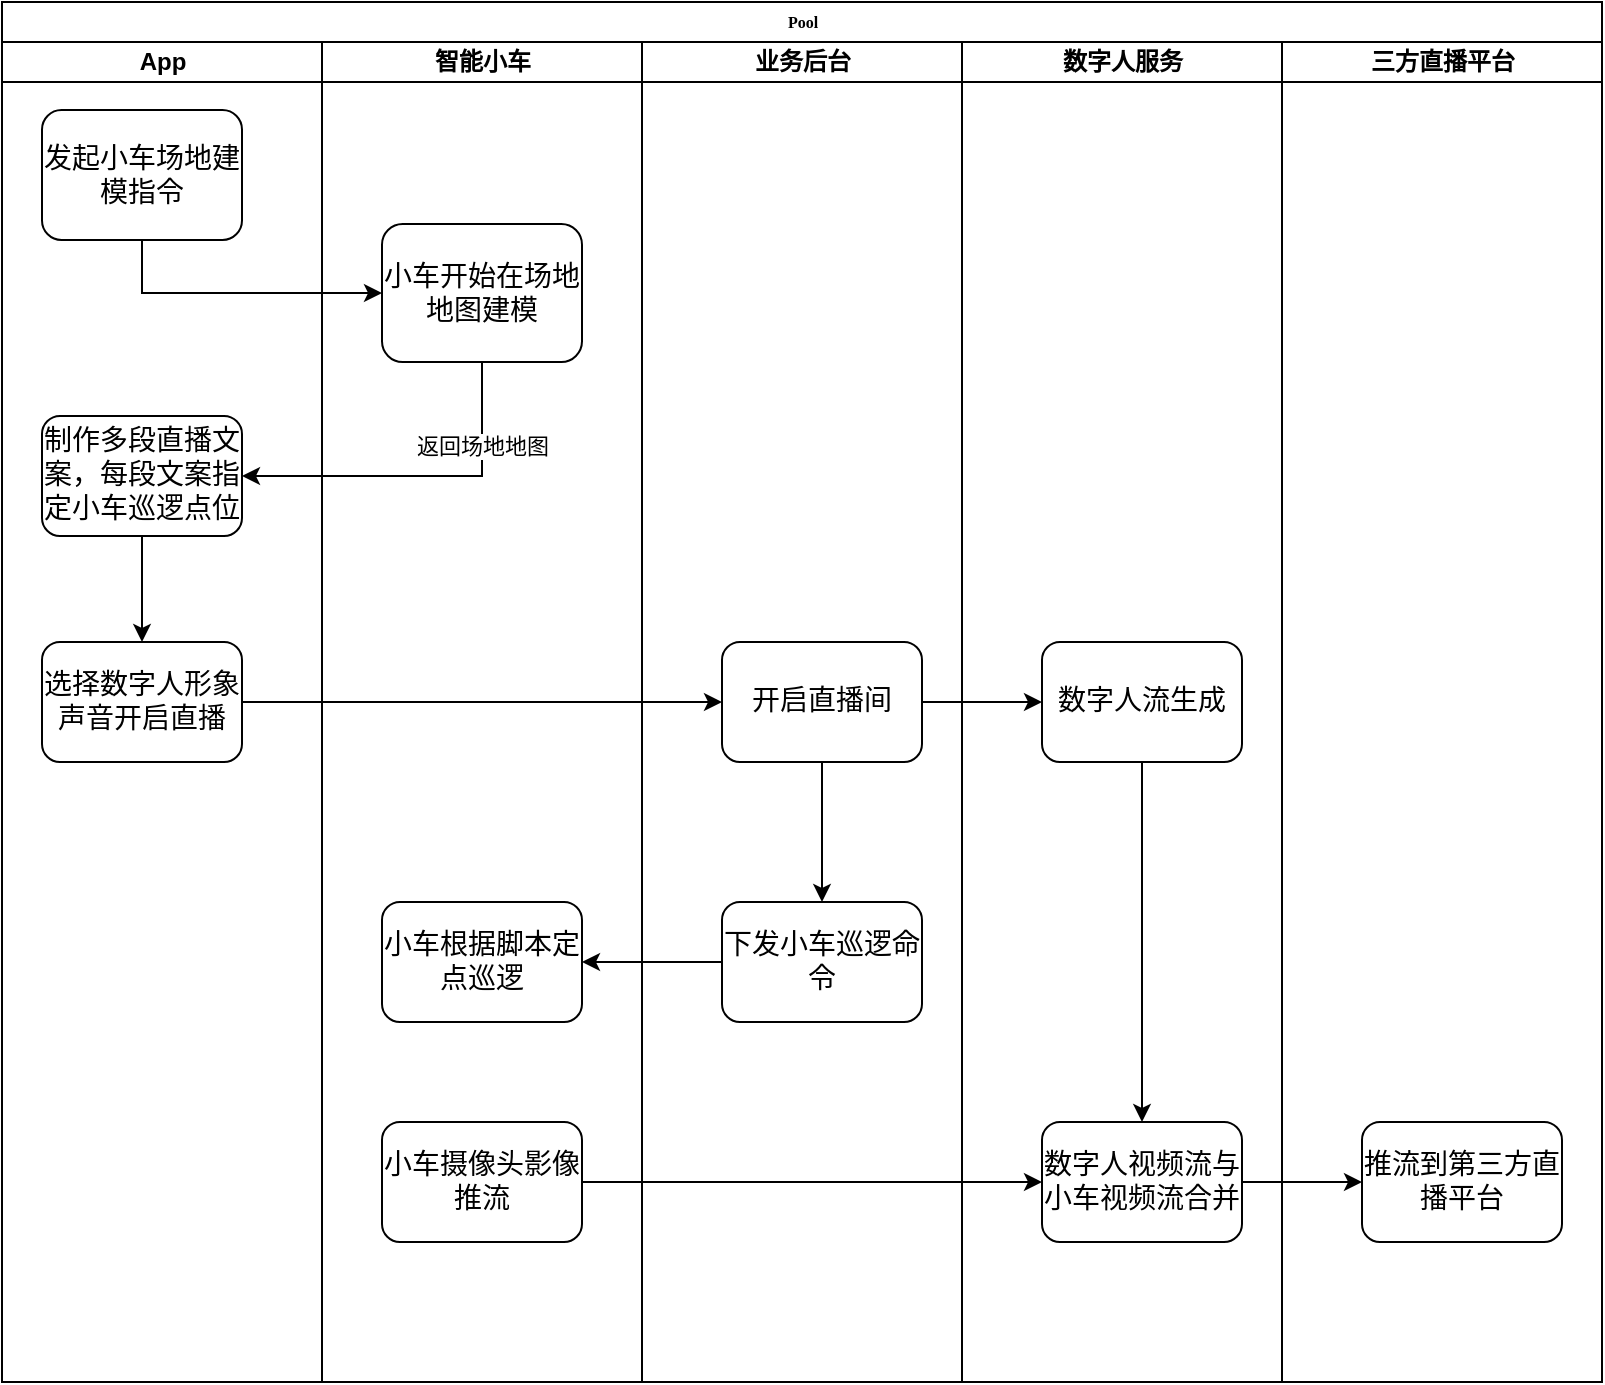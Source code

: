 <mxfile version="24.7.6">
  <diagram name="Page-1" id="74e2e168-ea6b-b213-b513-2b3c1d86103e">
    <mxGraphModel dx="919" dy="1431" grid="1" gridSize="10" guides="1" tooltips="1" connect="1" arrows="1" fold="1" page="1" pageScale="1" pageWidth="1100" pageHeight="850" background="none" math="0" shadow="0">
      <root>
        <mxCell id="0" />
        <mxCell id="1" parent="0" />
        <mxCell id="77e6c97f196da883-1" value="Pool" style="swimlane;html=1;childLayout=stackLayout;startSize=20;rounded=0;shadow=0;labelBackgroundColor=none;strokeWidth=1;fontFamily=Verdana;fontSize=8;align=center;" parent="1" vertex="1">
          <mxGeometry x="70" y="-110" width="800" height="690" as="geometry">
            <mxRectangle x="70" y="40" width="60" height="20" as="alternateBounds" />
          </mxGeometry>
        </mxCell>
        <mxCell id="77e6c97f196da883-2" value="App" style="swimlane;html=1;startSize=20;" parent="77e6c97f196da883-1" vertex="1">
          <mxGeometry y="20" width="160" height="670" as="geometry" />
        </mxCell>
        <mxCell id="77e6c97f196da883-8" value="&lt;font style=&quot;font-size: 14px;&quot;&gt;发起小车场地建模指令&lt;/font&gt;" style="rounded=1;whiteSpace=wrap;html=1;shadow=0;labelBackgroundColor=none;strokeWidth=1;fontFamily=Verdana;fontSize=8;align=center;" parent="77e6c97f196da883-2" vertex="1">
          <mxGeometry x="20" y="34" width="100" height="65" as="geometry" />
        </mxCell>
        <mxCell id="seb6zSkZ8uJEWK3e91Ww-20" value="" style="edgeStyle=orthogonalEdgeStyle;rounded=0;orthogonalLoop=1;jettySize=auto;html=1;entryX=0.5;entryY=0;entryDx=0;entryDy=0;" parent="77e6c97f196da883-2" source="seb6zSkZ8uJEWK3e91Ww-8" target="seb6zSkZ8uJEWK3e91Ww-26" edge="1">
          <mxGeometry relative="1" as="geometry">
            <mxPoint x="70" y="305" as="targetPoint" />
          </mxGeometry>
        </mxCell>
        <mxCell id="seb6zSkZ8uJEWK3e91Ww-8" value="&lt;span style=&quot;font-size: 14px;&quot;&gt;制作多段直播文案，&lt;/span&gt;&lt;span style=&quot;font-size: 14px;&quot;&gt;每段文案指定小车巡逻点位&lt;/span&gt;" style="rounded=1;whiteSpace=wrap;html=1;shadow=0;labelBackgroundColor=none;strokeWidth=1;fontFamily=Verdana;fontSize=8;align=center;" parent="77e6c97f196da883-2" vertex="1">
          <mxGeometry x="20" y="187" width="100" height="60" as="geometry" />
        </mxCell>
        <mxCell id="seb6zSkZ8uJEWK3e91Ww-26" value="&lt;span style=&quot;font-size: 14px;&quot;&gt;选择数字人形象声音开启直播&lt;/span&gt;" style="rounded=1;whiteSpace=wrap;html=1;shadow=0;labelBackgroundColor=none;strokeWidth=1;fontFamily=Verdana;fontSize=8;align=center;" parent="77e6c97f196da883-2" vertex="1">
          <mxGeometry x="20" y="300" width="100" height="60" as="geometry" />
        </mxCell>
        <mxCell id="77e6c97f196da883-3" value="智能小车" style="swimlane;html=1;startSize=20;" parent="77e6c97f196da883-1" vertex="1">
          <mxGeometry x="160" y="20" width="160" height="670" as="geometry" />
        </mxCell>
        <mxCell id="seb6zSkZ8uJEWK3e91Ww-11" value="&lt;span style=&quot;font-size: 14px;&quot;&gt;小车开始在场地地图建模&lt;/span&gt;" style="rounded=1;whiteSpace=wrap;html=1;shadow=0;labelBackgroundColor=none;strokeWidth=1;fontFamily=Verdana;fontSize=8;align=center;" parent="77e6c97f196da883-3" vertex="1">
          <mxGeometry x="30" y="91" width="100" height="69" as="geometry" />
        </mxCell>
        <mxCell id="seb6zSkZ8uJEWK3e91Ww-32" value="&lt;span style=&quot;font-size: 14px;&quot;&gt;小车摄像头影像推流&lt;/span&gt;" style="rounded=1;whiteSpace=wrap;html=1;shadow=0;labelBackgroundColor=none;strokeWidth=1;fontFamily=Verdana;fontSize=8;align=center;" parent="77e6c97f196da883-3" vertex="1">
          <mxGeometry x="30" y="540" width="100" height="60" as="geometry" />
        </mxCell>
        <mxCell id="seb6zSkZ8uJEWK3e91Ww-51" value="&lt;span style=&quot;font-size: 14px;&quot;&gt;小车根据脚本定点巡逻&lt;/span&gt;" style="rounded=1;whiteSpace=wrap;html=1;shadow=0;labelBackgroundColor=none;strokeWidth=1;fontFamily=Verdana;fontSize=8;align=center;" parent="77e6c97f196da883-3" vertex="1">
          <mxGeometry x="30" y="430" width="100" height="60" as="geometry" />
        </mxCell>
        <mxCell id="77e6c97f196da883-4" value="业务后台" style="swimlane;html=1;startSize=20;" parent="77e6c97f196da883-1" vertex="1">
          <mxGeometry x="320" y="20" width="160" height="670" as="geometry" />
        </mxCell>
        <mxCell id="jhnfsxxz-ZlzMWsmoNj1-4" value="" style="edgeStyle=orthogonalEdgeStyle;rounded=0;orthogonalLoop=1;jettySize=auto;html=1;" edge="1" parent="77e6c97f196da883-4" source="seb6zSkZ8uJEWK3e91Ww-23" target="seb6zSkZ8uJEWK3e91Ww-49">
          <mxGeometry relative="1" as="geometry" />
        </mxCell>
        <mxCell id="seb6zSkZ8uJEWK3e91Ww-23" value="&lt;span style=&quot;font-size: 14px;&quot;&gt;开启直播间&lt;/span&gt;" style="rounded=1;whiteSpace=wrap;html=1;shadow=0;labelBackgroundColor=none;strokeWidth=1;fontFamily=Verdana;fontSize=8;align=center;" parent="77e6c97f196da883-4" vertex="1">
          <mxGeometry x="40" y="300" width="100" height="60" as="geometry" />
        </mxCell>
        <mxCell id="seb6zSkZ8uJEWK3e91Ww-49" value="&lt;span style=&quot;font-size: 14px;&quot;&gt;下发小车巡逻命令&lt;/span&gt;" style="rounded=1;whiteSpace=wrap;html=1;shadow=0;labelBackgroundColor=none;strokeWidth=1;fontFamily=Verdana;fontSize=8;align=center;" parent="77e6c97f196da883-4" vertex="1">
          <mxGeometry x="40" y="430" width="100" height="60" as="geometry" />
        </mxCell>
        <mxCell id="77e6c97f196da883-5" value="数字人服务" style="swimlane;html=1;startSize=20;" parent="77e6c97f196da883-1" vertex="1">
          <mxGeometry x="480" y="20" width="160" height="670" as="geometry" />
        </mxCell>
        <mxCell id="jhnfsxxz-ZlzMWsmoNj1-2" style="edgeStyle=orthogonalEdgeStyle;rounded=0;orthogonalLoop=1;jettySize=auto;html=1;exitX=0.5;exitY=1;exitDx=0;exitDy=0;" edge="1" parent="77e6c97f196da883-5" source="seb6zSkZ8uJEWK3e91Ww-29" target="seb6zSkZ8uJEWK3e91Ww-34">
          <mxGeometry relative="1" as="geometry" />
        </mxCell>
        <mxCell id="seb6zSkZ8uJEWK3e91Ww-29" value="&lt;span style=&quot;font-size: 14px;&quot;&gt;数字人流生成&lt;/span&gt;" style="rounded=1;whiteSpace=wrap;html=1;shadow=0;labelBackgroundColor=none;strokeWidth=1;fontFamily=Verdana;fontSize=8;align=center;" parent="77e6c97f196da883-5" vertex="1">
          <mxGeometry x="40" y="300" width="100" height="60" as="geometry" />
        </mxCell>
        <mxCell id="seb6zSkZ8uJEWK3e91Ww-34" value="&lt;span style=&quot;font-size: 14px;&quot;&gt;数字人视频流与小车视频流合并&lt;/span&gt;" style="rounded=1;whiteSpace=wrap;html=1;shadow=0;labelBackgroundColor=none;strokeWidth=1;fontFamily=Verdana;fontSize=8;align=center;" parent="77e6c97f196da883-5" vertex="1">
          <mxGeometry x="40" y="540" width="100" height="60" as="geometry" />
        </mxCell>
        <mxCell id="77e6c97f196da883-6" value="三方直播平台" style="swimlane;html=1;startSize=20;" parent="77e6c97f196da883-1" vertex="1">
          <mxGeometry x="640" y="20" width="160" height="670" as="geometry" />
        </mxCell>
        <mxCell id="seb6zSkZ8uJEWK3e91Ww-39" value="&lt;span style=&quot;font-size: 14px;&quot;&gt;推流到第三方直播平台&lt;/span&gt;" style="rounded=1;whiteSpace=wrap;html=1;shadow=0;labelBackgroundColor=none;strokeWidth=1;fontFamily=Verdana;fontSize=8;align=center;" parent="77e6c97f196da883-6" vertex="1">
          <mxGeometry x="40" y="540" width="100" height="60" as="geometry" />
        </mxCell>
        <mxCell id="seb6zSkZ8uJEWK3e91Ww-1" style="edgeStyle=orthogonalEdgeStyle;rounded=0;orthogonalLoop=1;jettySize=auto;html=1;exitX=0.5;exitY=1;exitDx=0;exitDy=0;entryX=0;entryY=0.5;entryDx=0;entryDy=0;" parent="77e6c97f196da883-1" source="77e6c97f196da883-8" target="seb6zSkZ8uJEWK3e91Ww-11" edge="1">
          <mxGeometry relative="1" as="geometry">
            <mxPoint x="70" y="175" as="targetPoint" />
          </mxGeometry>
        </mxCell>
        <mxCell id="seb6zSkZ8uJEWK3e91Ww-28" value="" style="edgeStyle=orthogonalEdgeStyle;rounded=0;orthogonalLoop=1;jettySize=auto;html=1;exitX=1;exitY=0.5;exitDx=0;exitDy=0;entryX=0;entryY=0.5;entryDx=0;entryDy=0;" parent="77e6c97f196da883-1" source="seb6zSkZ8uJEWK3e91Ww-26" target="seb6zSkZ8uJEWK3e91Ww-23" edge="1">
          <mxGeometry relative="1" as="geometry" />
        </mxCell>
        <mxCell id="seb6zSkZ8uJEWK3e91Ww-35" value="" style="edgeStyle=orthogonalEdgeStyle;rounded=0;orthogonalLoop=1;jettySize=auto;html=1;entryX=0;entryY=0.5;entryDx=0;entryDy=0;" parent="77e6c97f196da883-1" source="seb6zSkZ8uJEWK3e91Ww-32" target="seb6zSkZ8uJEWK3e91Ww-34" edge="1">
          <mxGeometry relative="1" as="geometry" />
        </mxCell>
        <mxCell id="seb6zSkZ8uJEWK3e91Ww-43" value="" style="edgeStyle=orthogonalEdgeStyle;rounded=0;orthogonalLoop=1;jettySize=auto;html=1;" parent="77e6c97f196da883-1" source="seb6zSkZ8uJEWK3e91Ww-23" target="seb6zSkZ8uJEWK3e91Ww-29" edge="1">
          <mxGeometry relative="1" as="geometry" />
        </mxCell>
        <mxCell id="seb6zSkZ8uJEWK3e91Ww-47" style="edgeStyle=orthogonalEdgeStyle;rounded=0;orthogonalLoop=1;jettySize=auto;html=1;entryX=1;entryY=0.5;entryDx=0;entryDy=0;" parent="77e6c97f196da883-1" source="seb6zSkZ8uJEWK3e91Ww-11" target="seb6zSkZ8uJEWK3e91Ww-8" edge="1">
          <mxGeometry relative="1" as="geometry">
            <Array as="points">
              <mxPoint x="240" y="237" />
            </Array>
          </mxGeometry>
        </mxCell>
        <mxCell id="seb6zSkZ8uJEWK3e91Ww-48" value="返回场地地图" style="edgeLabel;html=1;align=center;verticalAlign=middle;resizable=0;points=[];" parent="seb6zSkZ8uJEWK3e91Ww-47" vertex="1" connectable="0">
          <mxGeometry x="-0.525" relative="1" as="geometry">
            <mxPoint as="offset" />
          </mxGeometry>
        </mxCell>
        <mxCell id="seb6zSkZ8uJEWK3e91Ww-52" value="" style="edgeStyle=orthogonalEdgeStyle;rounded=0;orthogonalLoop=1;jettySize=auto;html=1;" parent="77e6c97f196da883-1" source="seb6zSkZ8uJEWK3e91Ww-49" target="seb6zSkZ8uJEWK3e91Ww-51" edge="1">
          <mxGeometry relative="1" as="geometry" />
        </mxCell>
        <mxCell id="jhnfsxxz-ZlzMWsmoNj1-3" value="" style="edgeStyle=orthogonalEdgeStyle;rounded=0;orthogonalLoop=1;jettySize=auto;html=1;" edge="1" parent="77e6c97f196da883-1" source="seb6zSkZ8uJEWK3e91Ww-34" target="seb6zSkZ8uJEWK3e91Ww-39">
          <mxGeometry relative="1" as="geometry" />
        </mxCell>
      </root>
    </mxGraphModel>
  </diagram>
</mxfile>
